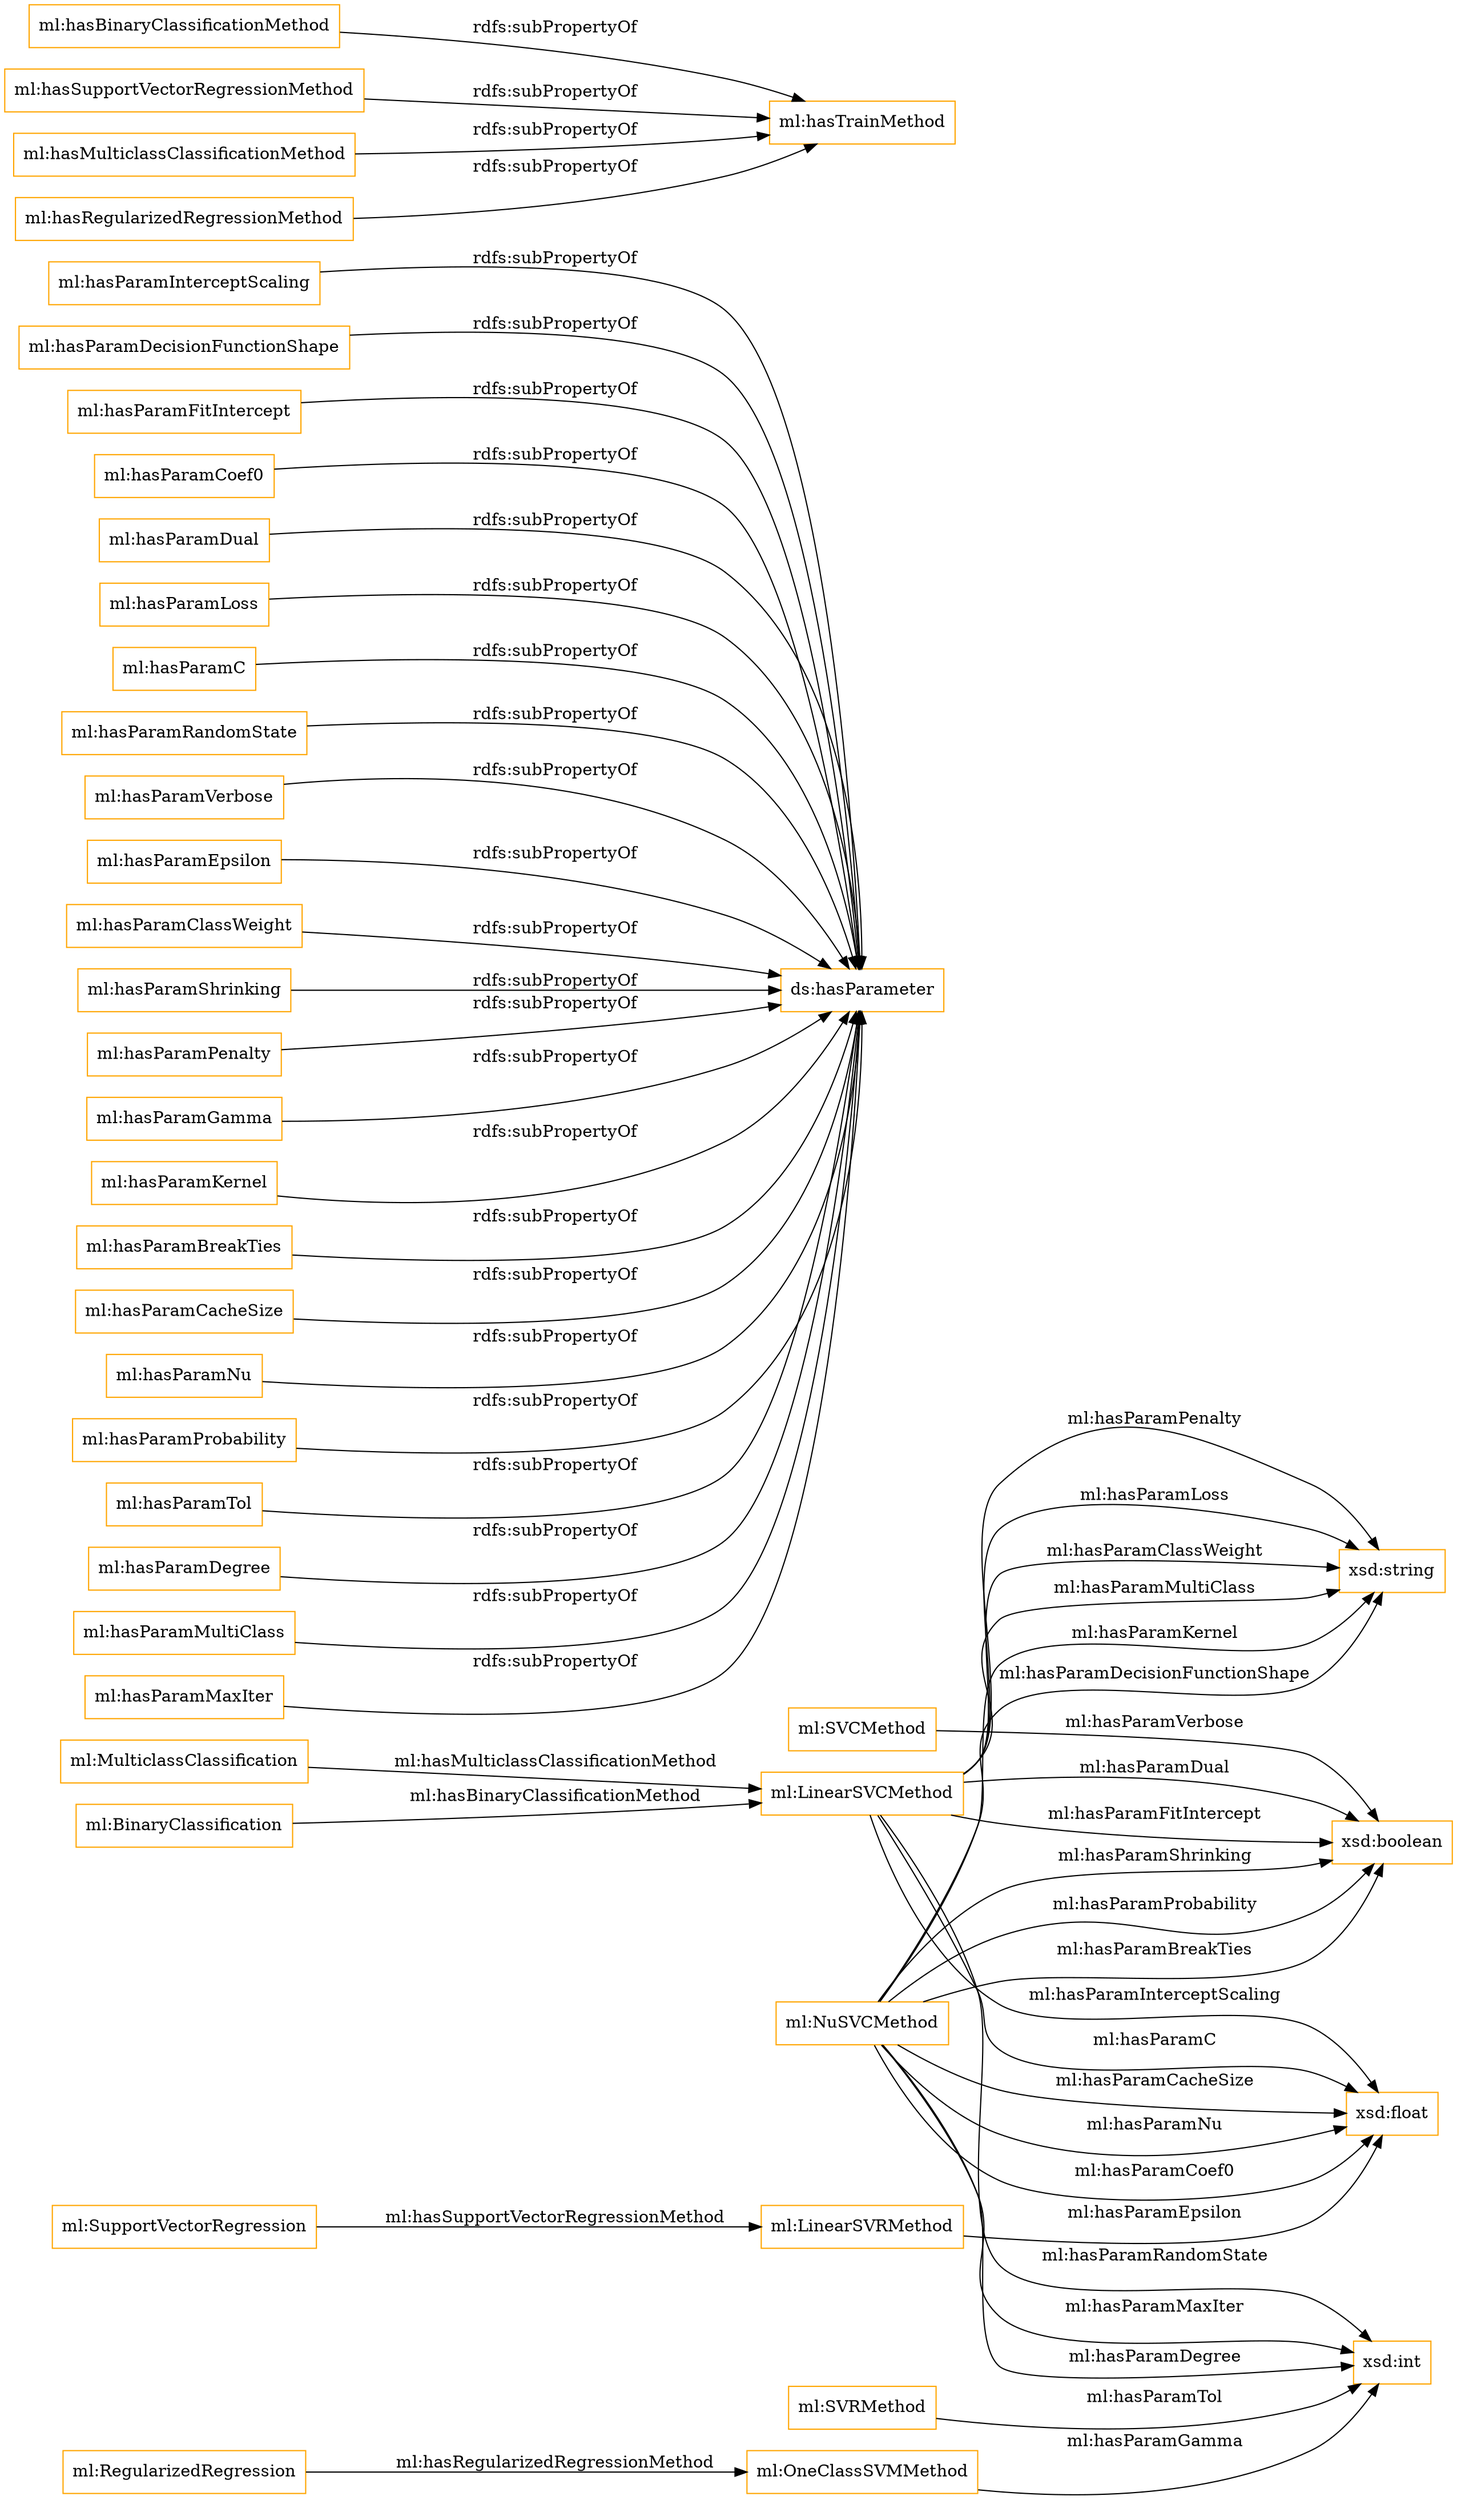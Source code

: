 digraph ar2dtool_diagram { 
rankdir=LR;
size="1501"
node [shape = rectangle, color="orange"]; "ml:SVCMethod" "ml:NuSVCMethod" "ml:LinearSVCMethod" "ml:SVRMethod" "ml:OneClassSVMMethod" "ml:LinearSVRMethod" ; /*classes style*/
	"ml:hasParamInterceptScaling" -> "ds:hasParameter" [ label = "rdfs:subPropertyOf" ];
	"ml:hasParamDecisionFunctionShape" -> "ds:hasParameter" [ label = "rdfs:subPropertyOf" ];
	"ml:hasParamFitIntercept" -> "ds:hasParameter" [ label = "rdfs:subPropertyOf" ];
	"ml:hasParamCoef0" -> "ds:hasParameter" [ label = "rdfs:subPropertyOf" ];
	"ml:hasParamDual" -> "ds:hasParameter" [ label = "rdfs:subPropertyOf" ];
	"ml:hasParamLoss" -> "ds:hasParameter" [ label = "rdfs:subPropertyOf" ];
	"ml:hasParamC" -> "ds:hasParameter" [ label = "rdfs:subPropertyOf" ];
	"ml:hasParamRandomState" -> "ds:hasParameter" [ label = "rdfs:subPropertyOf" ];
	"ml:hasBinaryClassificationMethod" -> "ml:hasTrainMethod" [ label = "rdfs:subPropertyOf" ];
	"ml:hasParamVerbose" -> "ds:hasParameter" [ label = "rdfs:subPropertyOf" ];
	"ml:hasParamEpsilon" -> "ds:hasParameter" [ label = "rdfs:subPropertyOf" ];
	"ml:hasParamClassWeight" -> "ds:hasParameter" [ label = "rdfs:subPropertyOf" ];
	"ml:hasParamShrinking" -> "ds:hasParameter" [ label = "rdfs:subPropertyOf" ];
	"ml:hasParamPenalty" -> "ds:hasParameter" [ label = "rdfs:subPropertyOf" ];
	"ml:hasParamGamma" -> "ds:hasParameter" [ label = "rdfs:subPropertyOf" ];
	"ml:hasSupportVectorRegressionMethod" -> "ml:hasTrainMethod" [ label = "rdfs:subPropertyOf" ];
	"ml:hasParamKernel" -> "ds:hasParameter" [ label = "rdfs:subPropertyOf" ];
	"ml:hasParamBreakTies" -> "ds:hasParameter" [ label = "rdfs:subPropertyOf" ];
	"ml:hasParamCacheSize" -> "ds:hasParameter" [ label = "rdfs:subPropertyOf" ];
	"ml:hasParamNu" -> "ds:hasParameter" [ label = "rdfs:subPropertyOf" ];
	"ml:hasParamProbability" -> "ds:hasParameter" [ label = "rdfs:subPropertyOf" ];
	"ml:hasMulticlassClassificationMethod" -> "ml:hasTrainMethod" [ label = "rdfs:subPropertyOf" ];
	"ml:hasRegularizedRegressionMethod" -> "ml:hasTrainMethod" [ label = "rdfs:subPropertyOf" ];
	"ml:hasParamTol" -> "ds:hasParameter" [ label = "rdfs:subPropertyOf" ];
	"ml:hasParamDegree" -> "ds:hasParameter" [ label = "rdfs:subPropertyOf" ];
	"ml:hasParamMultiClass" -> "ds:hasParameter" [ label = "rdfs:subPropertyOf" ];
	"ml:hasParamMaxIter" -> "ds:hasParameter" [ label = "rdfs:subPropertyOf" ];
	"ml:LinearSVCMethod" -> "xsd:float" [ label = "ml:hasParamInterceptScaling" ];
	"ml:LinearSVRMethod" -> "xsd:float" [ label = "ml:hasParamEpsilon" ];
	"ml:SVRMethod" -> "xsd:int" [ label = "ml:hasParamTol" ];
	"ml:NuSVCMethod" -> "xsd:string" [ label = "ml:hasParamDecisionFunctionShape" ];
	"ml:LinearSVCMethod" -> "xsd:float" [ label = "ml:hasParamC" ];
	"ml:RegularizedRegression" -> "ml:OneClassSVMMethod" [ label = "ml:hasRegularizedRegressionMethod" ];
	"ml:LinearSVCMethod" -> "xsd:string" [ label = "ml:hasParamLoss" ];
	"ml:NuSVCMethod" -> "xsd:boolean" [ label = "ml:hasParamShrinking" ];
	"ml:NuSVCMethod" -> "xsd:string" [ label = "ml:hasParamKernel" ];
	"ml:LinearSVCMethod" -> "xsd:boolean" [ label = "ml:hasParamDual" ];
	"ml:NuSVCMethod" -> "xsd:boolean" [ label = "ml:hasParamProbability" ];
	"ml:BinaryClassification" -> "ml:LinearSVCMethod" [ label = "ml:hasBinaryClassificationMethod" ];
	"ml:NuSVCMethod" -> "xsd:int" [ label = "ml:hasParamMaxIter" ];
	"ml:NuSVCMethod" -> "xsd:float" [ label = "ml:hasParamCoef0" ];
	"ml:NuSVCMethod" -> "xsd:float" [ label = "ml:hasParamCacheSize" ];
	"ml:NuSVCMethod" -> "xsd:boolean" [ label = "ml:hasParamBreakTies" ];
	"ml:NuSVCMethod" -> "xsd:float" [ label = "ml:hasParamNu" ];
	"ml:LinearSVCMethod" -> "xsd:string" [ label = "ml:hasParamClassWeight" ];
	"ml:LinearSVCMethod" -> "xsd:boolean" [ label = "ml:hasParamFitIntercept" ];
	"ml:SVCMethod" -> "xsd:boolean" [ label = "ml:hasParamVerbose" ];
	"ml:LinearSVCMethod" -> "xsd:int" [ label = "ml:hasParamRandomState" ];
	"ml:OneClassSVMMethod" -> "xsd:int" [ label = "ml:hasParamGamma" ];
	"ml:NuSVCMethod" -> "xsd:int" [ label = "ml:hasParamDegree" ];
	"ml:SupportVectorRegression" -> "ml:LinearSVRMethod" [ label = "ml:hasSupportVectorRegressionMethod" ];
	"ml:LinearSVCMethod" -> "xsd:string" [ label = "ml:hasParamMultiClass" ];
	"ml:MulticlassClassification" -> "ml:LinearSVCMethod" [ label = "ml:hasMulticlassClassificationMethod" ];
	"ml:LinearSVCMethod" -> "xsd:string" [ label = "ml:hasParamPenalty" ];

}
